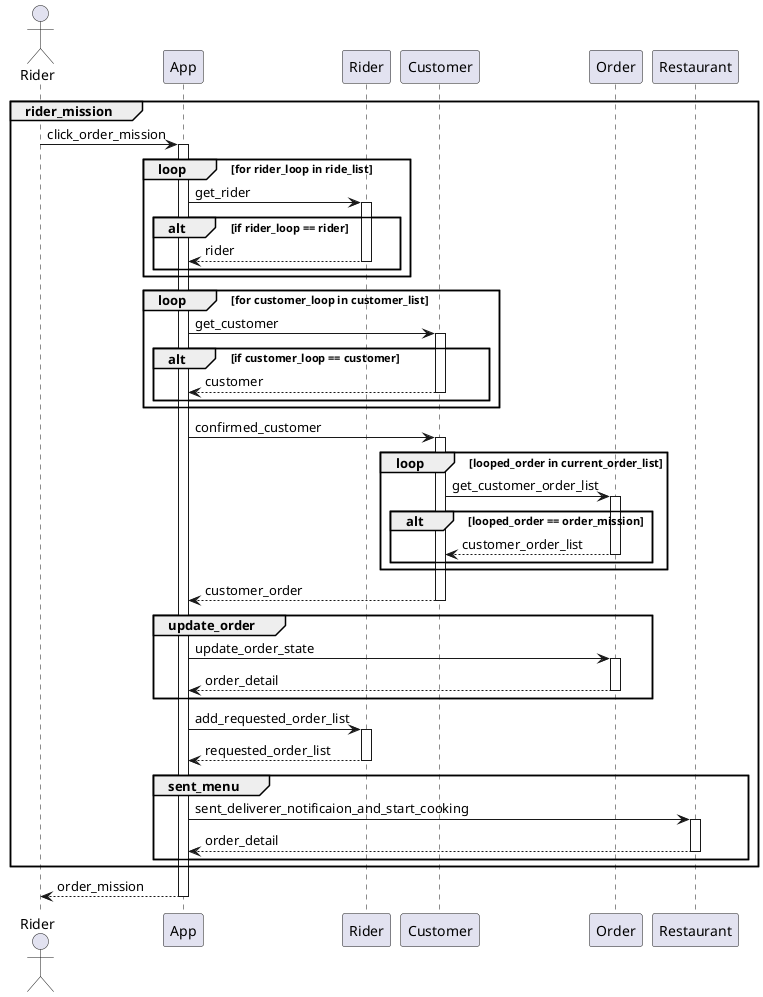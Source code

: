@startuml rider_mission

actor "Rider" as rider_account
participant "App" as app
participant "Rider" as rider
participant "Customer" as customer
participant "Order" as order
participant "Restaurant" as restaurant

group rider_mission
    rider_account -> app ++: click_order_mission
    loop for rider_loop in ride_list
        app -> rider ++: get_rider
        alt if rider_loop == rider
            app <-- rider --: rider
        end
    end
    loop for customer_loop in customer_list
        app -> customer ++: get_customer
        alt if customer_loop == customer
            app <-- customer --: customer
        end
    end
    app -> customer ++: confirmed_customer
    loop looped_order in current_order_list
    customer -> order ++: get_customer_order_list
        alt looped_order == order_mission
        customer <-- order --: customer_order_list
        end
    end
    app <-- customer --: customer_order
    group update_order
        app -> order ++: update_order_state
        app <-- order --: order_detail
    end
    app -> rider ++: add_requested_order_list
    app <-- rider --: requested_order_list
    group sent_menu
        app -> restaurant ++: sent_deliverer_notificaion_and_start_cooking
        app <-- restaurant --: order_detail
    end
end
rider_account <-- app --: order_mission

@enduml